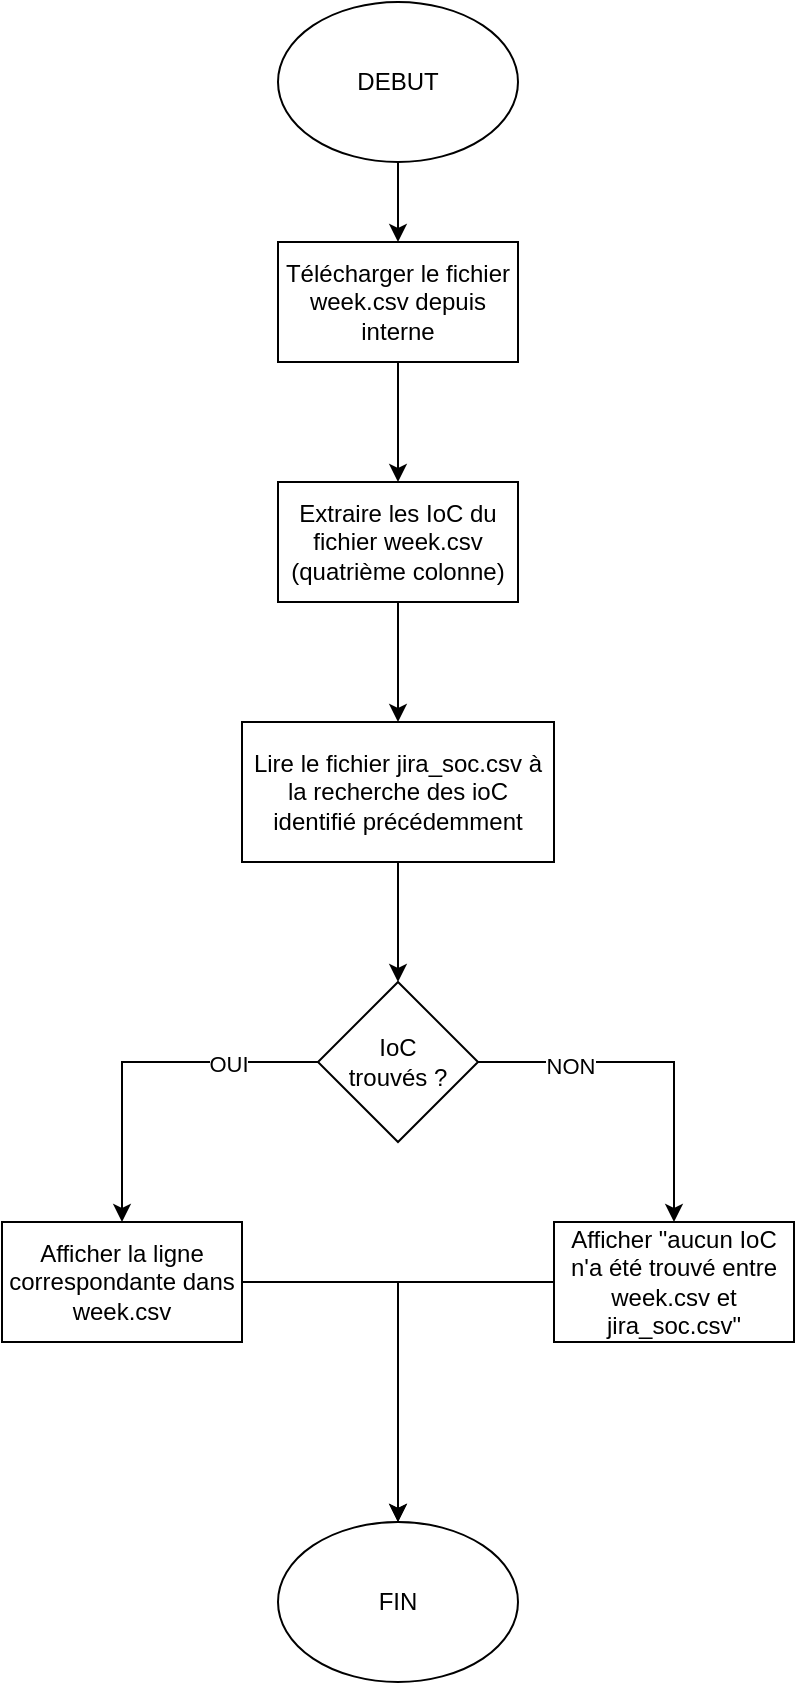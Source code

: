 <mxfile version="23.0.2" type="device">
  <diagram name="Page-1" id="lpgppxDmGUZ7SoVmLBTI">
    <mxGraphModel dx="1009" dy="542" grid="1" gridSize="10" guides="1" tooltips="1" connect="1" arrows="1" fold="1" page="1" pageScale="1" pageWidth="827" pageHeight="1169" math="0" shadow="0">
      <root>
        <mxCell id="0" />
        <mxCell id="1" parent="0" />
        <mxCell id="5Iw_g-IjhaR2oYxlhwfu-12" value="" style="edgeStyle=orthogonalEdgeStyle;rounded=0;orthogonalLoop=1;jettySize=auto;html=1;" edge="1" parent="1" source="5Iw_g-IjhaR2oYxlhwfu-1" target="5Iw_g-IjhaR2oYxlhwfu-2">
          <mxGeometry relative="1" as="geometry" />
        </mxCell>
        <mxCell id="5Iw_g-IjhaR2oYxlhwfu-1" value="DEBUT" style="ellipse;whiteSpace=wrap;html=1;" vertex="1" parent="1">
          <mxGeometry x="354" y="40" width="120" height="80" as="geometry" />
        </mxCell>
        <mxCell id="5Iw_g-IjhaR2oYxlhwfu-13" value="" style="edgeStyle=orthogonalEdgeStyle;rounded=0;orthogonalLoop=1;jettySize=auto;html=1;" edge="1" parent="1" source="5Iw_g-IjhaR2oYxlhwfu-2" target="5Iw_g-IjhaR2oYxlhwfu-3">
          <mxGeometry relative="1" as="geometry" />
        </mxCell>
        <mxCell id="5Iw_g-IjhaR2oYxlhwfu-2" value="Télécharger le fichier week.csv depuis interne" style="rounded=0;whiteSpace=wrap;html=1;" vertex="1" parent="1">
          <mxGeometry x="354" y="160" width="120" height="60" as="geometry" />
        </mxCell>
        <mxCell id="5Iw_g-IjhaR2oYxlhwfu-14" value="" style="edgeStyle=orthogonalEdgeStyle;rounded=0;orthogonalLoop=1;jettySize=auto;html=1;" edge="1" parent="1" source="5Iw_g-IjhaR2oYxlhwfu-3" target="5Iw_g-IjhaR2oYxlhwfu-4">
          <mxGeometry relative="1" as="geometry" />
        </mxCell>
        <mxCell id="5Iw_g-IjhaR2oYxlhwfu-3" value="Extraire les IoC du fichier week.csv (quatrième colonne)" style="rounded=0;whiteSpace=wrap;html=1;" vertex="1" parent="1">
          <mxGeometry x="354" y="280" width="120" height="60" as="geometry" />
        </mxCell>
        <mxCell id="5Iw_g-IjhaR2oYxlhwfu-15" value="" style="edgeStyle=orthogonalEdgeStyle;rounded=0;orthogonalLoop=1;jettySize=auto;html=1;" edge="1" parent="1" source="5Iw_g-IjhaR2oYxlhwfu-4" target="5Iw_g-IjhaR2oYxlhwfu-7">
          <mxGeometry relative="1" as="geometry" />
        </mxCell>
        <mxCell id="5Iw_g-IjhaR2oYxlhwfu-4" value="Lire le fichier jira_soc.csv à la recherche des ioC identifié précédemment" style="rounded=0;whiteSpace=wrap;html=1;" vertex="1" parent="1">
          <mxGeometry x="336" y="400" width="156" height="70" as="geometry" />
        </mxCell>
        <mxCell id="5Iw_g-IjhaR2oYxlhwfu-16" style="edgeStyle=orthogonalEdgeStyle;rounded=0;orthogonalLoop=1;jettySize=auto;html=1;" edge="1" parent="1" source="5Iw_g-IjhaR2oYxlhwfu-7" target="5Iw_g-IjhaR2oYxlhwfu-8">
          <mxGeometry relative="1" as="geometry" />
        </mxCell>
        <mxCell id="5Iw_g-IjhaR2oYxlhwfu-20" value="OUI" style="edgeLabel;html=1;align=center;verticalAlign=middle;resizable=0;points=[];" vertex="1" connectable="0" parent="5Iw_g-IjhaR2oYxlhwfu-16">
          <mxGeometry x="-0.492" y="1" relative="1" as="geometry">
            <mxPoint as="offset" />
          </mxGeometry>
        </mxCell>
        <mxCell id="5Iw_g-IjhaR2oYxlhwfu-17" style="edgeStyle=orthogonalEdgeStyle;rounded=0;orthogonalLoop=1;jettySize=auto;html=1;entryX=0.5;entryY=0;entryDx=0;entryDy=0;" edge="1" parent="1" source="5Iw_g-IjhaR2oYxlhwfu-7" target="5Iw_g-IjhaR2oYxlhwfu-9">
          <mxGeometry relative="1" as="geometry" />
        </mxCell>
        <mxCell id="5Iw_g-IjhaR2oYxlhwfu-21" value="NON" style="edgeLabel;html=1;align=center;verticalAlign=middle;resizable=0;points=[];" vertex="1" connectable="0" parent="5Iw_g-IjhaR2oYxlhwfu-17">
          <mxGeometry x="-0.485" y="-2" relative="1" as="geometry">
            <mxPoint as="offset" />
          </mxGeometry>
        </mxCell>
        <mxCell id="5Iw_g-IjhaR2oYxlhwfu-7" value="IoC&lt;br&gt;trouvés ?" style="rhombus;whiteSpace=wrap;html=1;" vertex="1" parent="1">
          <mxGeometry x="374" y="530" width="80" height="80" as="geometry" />
        </mxCell>
        <mxCell id="5Iw_g-IjhaR2oYxlhwfu-18" style="edgeStyle=orthogonalEdgeStyle;rounded=0;orthogonalLoop=1;jettySize=auto;html=1;entryX=0.5;entryY=0;entryDx=0;entryDy=0;" edge="1" parent="1" source="5Iw_g-IjhaR2oYxlhwfu-8" target="5Iw_g-IjhaR2oYxlhwfu-11">
          <mxGeometry relative="1" as="geometry" />
        </mxCell>
        <mxCell id="5Iw_g-IjhaR2oYxlhwfu-8" value="Afficher la ligne correspondante dans week.csv" style="rounded=0;whiteSpace=wrap;html=1;" vertex="1" parent="1">
          <mxGeometry x="216" y="650" width="120" height="60" as="geometry" />
        </mxCell>
        <mxCell id="5Iw_g-IjhaR2oYxlhwfu-19" style="edgeStyle=orthogonalEdgeStyle;rounded=0;orthogonalLoop=1;jettySize=auto;html=1;entryX=0.5;entryY=0;entryDx=0;entryDy=0;" edge="1" parent="1" source="5Iw_g-IjhaR2oYxlhwfu-9" target="5Iw_g-IjhaR2oYxlhwfu-11">
          <mxGeometry relative="1" as="geometry" />
        </mxCell>
        <mxCell id="5Iw_g-IjhaR2oYxlhwfu-9" value="Afficher &quot;aucun IoC n&#39;a été trouvé entre week.csv et jira_soc.csv&quot;" style="rounded=0;whiteSpace=wrap;html=1;" vertex="1" parent="1">
          <mxGeometry x="492" y="650" width="120" height="60" as="geometry" />
        </mxCell>
        <mxCell id="5Iw_g-IjhaR2oYxlhwfu-11" value="FIN" style="ellipse;whiteSpace=wrap;html=1;" vertex="1" parent="1">
          <mxGeometry x="354" y="800" width="120" height="80" as="geometry" />
        </mxCell>
      </root>
    </mxGraphModel>
  </diagram>
</mxfile>
